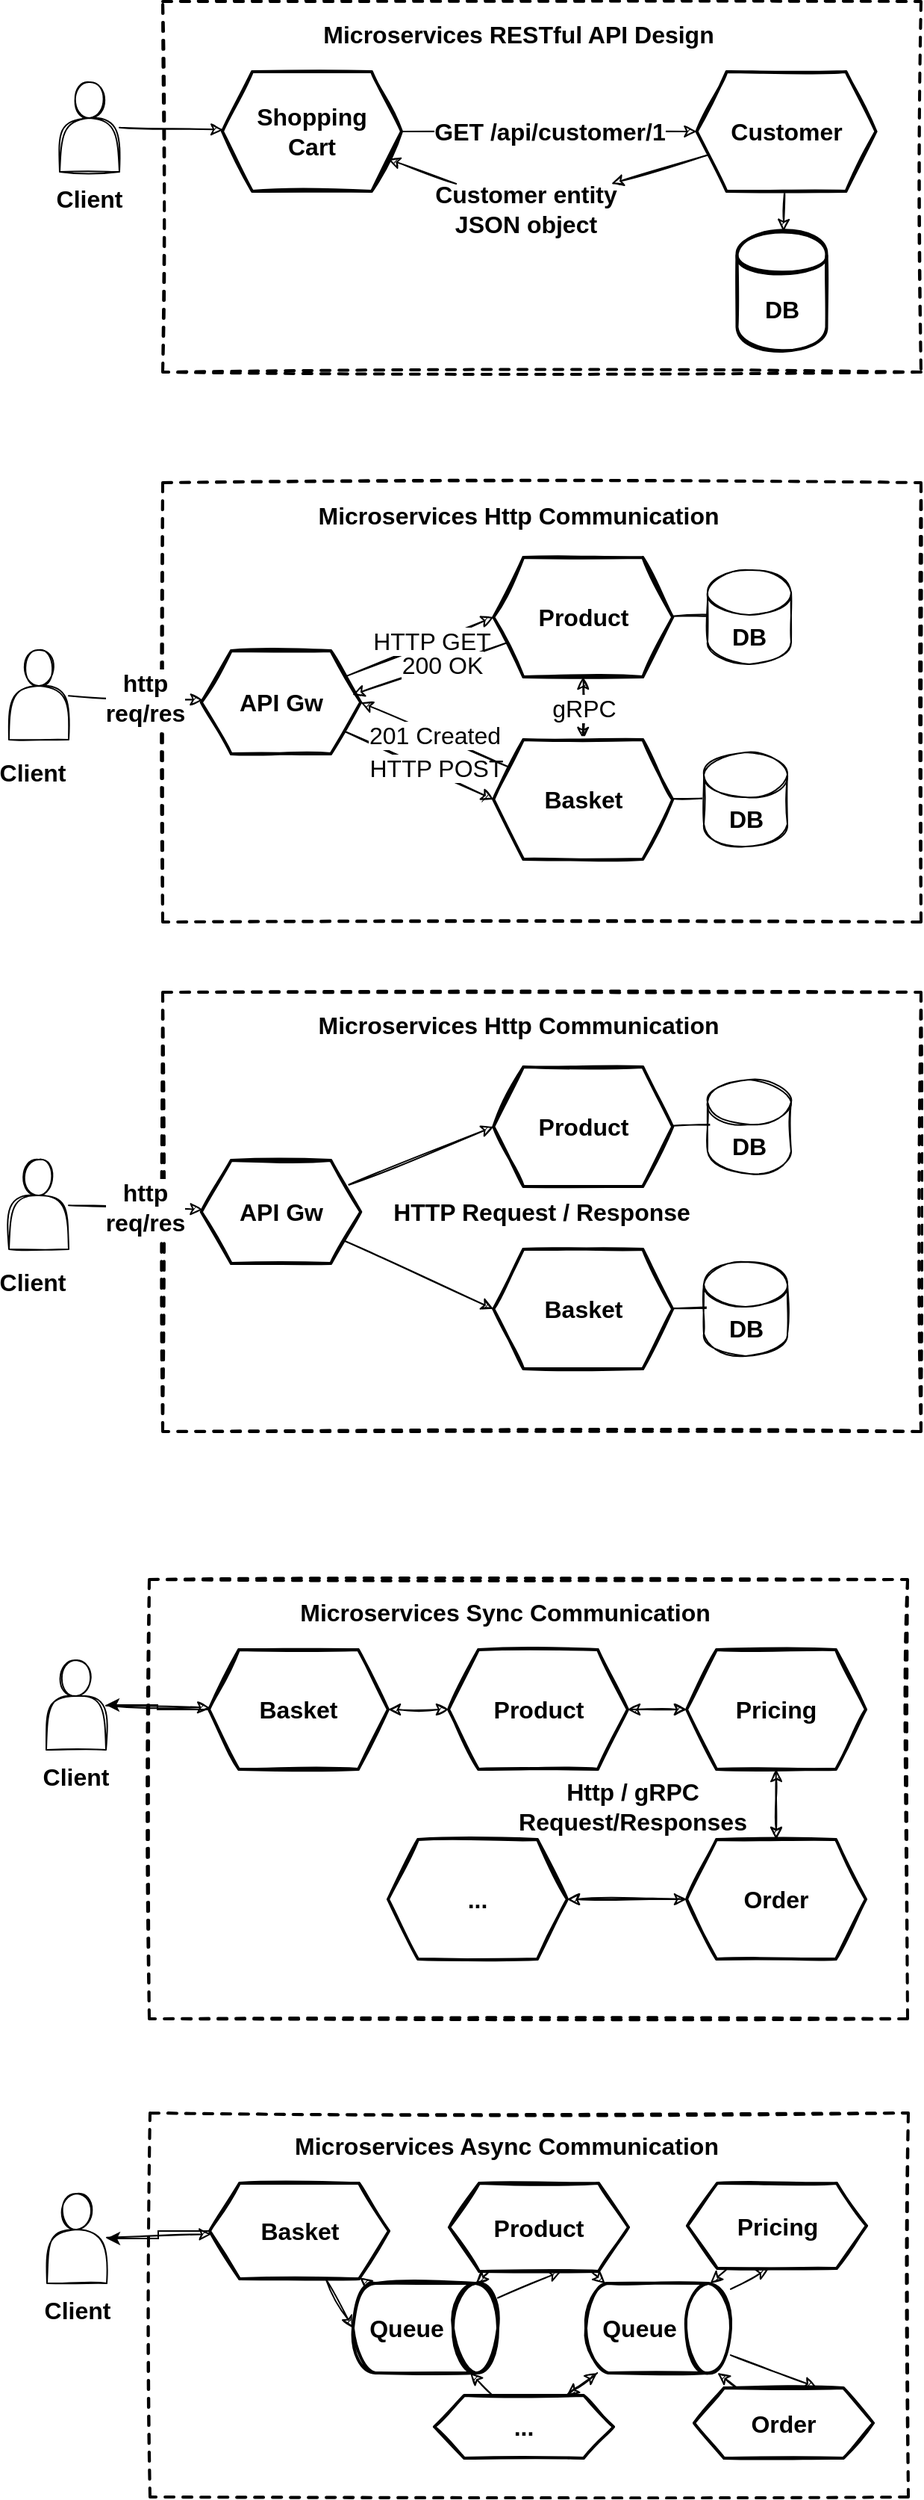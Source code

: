<mxfile version="14.6.13" type="device"><diagram id="O4We3TlcgWNvYi_soNku" name="Page-1"><mxGraphModel dx="1506" dy="5208" grid="0" gridSize="10" guides="1" tooltips="1" connect="1" arrows="1" fold="1" page="0" pageScale="1" pageWidth="850" pageHeight="1100" math="0" shadow="0"><root><mxCell id="0"/><mxCell id="1" parent="0"/><mxCell id="nm7lnqsIGqbwlS4V_nCA-1" value="" style="rounded=0;whiteSpace=wrap;html=1;sketch=1;fontSize=16;dashed=1;strokeWidth=2;" parent="1" vertex="1"><mxGeometry x="-400" y="-3484" width="508" height="294" as="geometry"/></mxCell><mxCell id="nm7lnqsIGqbwlS4V_nCA-2" style="rounded=0;sketch=1;orthogonalLoop=1;jettySize=auto;html=1;fontSize=16;" parent="1" source="nm7lnqsIGqbwlS4V_nCA-3" target="nm7lnqsIGqbwlS4V_nCA-7" edge="1"><mxGeometry relative="1" as="geometry"><mxPoint x="-339" y="-3379" as="targetPoint"/></mxGeometry></mxCell><mxCell id="nm7lnqsIGqbwlS4V_nCA-3" value="" style="shape=actor;whiteSpace=wrap;html=1;sketch=1;" parent="1" vertex="1"><mxGeometry x="-469" y="-3430" width="40" height="60" as="geometry"/></mxCell><mxCell id="nm7lnqsIGqbwlS4V_nCA-4" value="Client" style="text;html=1;strokeColor=none;fillColor=none;align=center;verticalAlign=middle;whiteSpace=wrap;rounded=0;sketch=1;fontStyle=1;fontSize=16;" parent="1" vertex="1"><mxGeometry x="-469" y="-3362" width="40" height="20" as="geometry"/></mxCell><mxCell id="nm7lnqsIGqbwlS4V_nCA-5" value="Microservices Sync Communication" style="text;html=1;strokeColor=none;fillColor=none;align=center;verticalAlign=middle;whiteSpace=wrap;rounded=0;sketch=1;fontStyle=1;fontSize=16;" parent="1" vertex="1"><mxGeometry x="-327" y="-3472" width="331.25" height="20" as="geometry"/></mxCell><mxCell id="nm7lnqsIGqbwlS4V_nCA-6" value="" style="edgeStyle=none;rounded=0;sketch=1;orthogonalLoop=1;jettySize=auto;html=1;fontSize=16;startArrow=classic;startFill=1;" parent="1" source="nm7lnqsIGqbwlS4V_nCA-7" target="nm7lnqsIGqbwlS4V_nCA-9" edge="1"><mxGeometry relative="1" as="geometry"/></mxCell><mxCell id="nm7lnqsIGqbwlS4V_nCA-21" style="edgeStyle=orthogonalEdgeStyle;rounded=0;orthogonalLoop=1;jettySize=auto;html=1;" parent="1" source="nm7lnqsIGqbwlS4V_nCA-7" target="nm7lnqsIGqbwlS4V_nCA-3" edge="1"><mxGeometry relative="1" as="geometry"/></mxCell><mxCell id="nm7lnqsIGqbwlS4V_nCA-7" value="Basket" style="shape=hexagon;perimeter=hexagonPerimeter2;whiteSpace=wrap;html=1;fixedSize=1;sketch=1;fontSize=16;strokeWidth=2;fontStyle=1" parent="1" vertex="1"><mxGeometry x="-360" y="-3437" width="120" height="80" as="geometry"/></mxCell><mxCell id="nm7lnqsIGqbwlS4V_nCA-8" value="" style="edgeStyle=none;rounded=0;sketch=1;orthogonalLoop=1;jettySize=auto;html=1;fontSize=16;" parent="1" source="nm7lnqsIGqbwlS4V_nCA-9" target="nm7lnqsIGqbwlS4V_nCA-12" edge="1"><mxGeometry relative="1" as="geometry"/></mxCell><mxCell id="nm7lnqsIGqbwlS4V_nCA-9" value="Product" style="shape=hexagon;perimeter=hexagonPerimeter2;whiteSpace=wrap;html=1;fixedSize=1;sketch=1;fontSize=16;strokeWidth=2;fontStyle=1" parent="1" vertex="1"><mxGeometry x="-199.5" y="-3437" width="120" height="80" as="geometry"/></mxCell><mxCell id="nm7lnqsIGqbwlS4V_nCA-10" value="" style="edgeStyle=none;rounded=0;sketch=1;orthogonalLoop=1;jettySize=auto;html=1;fontSize=16;" parent="1" source="nm7lnqsIGqbwlS4V_nCA-12" target="nm7lnqsIGqbwlS4V_nCA-16" edge="1"><mxGeometry relative="1" as="geometry"/></mxCell><mxCell id="nm7lnqsIGqbwlS4V_nCA-11" style="edgeStyle=none;rounded=0;sketch=1;orthogonalLoop=1;jettySize=auto;html=1;fontSize=16;startArrow=classic;startFill=1;" parent="1" source="nm7lnqsIGqbwlS4V_nCA-12" target="nm7lnqsIGqbwlS4V_nCA-9" edge="1"><mxGeometry relative="1" as="geometry"/></mxCell><mxCell id="nm7lnqsIGqbwlS4V_nCA-12" value="Pricing" style="shape=hexagon;perimeter=hexagonPerimeter2;whiteSpace=wrap;html=1;fixedSize=1;sketch=1;fontSize=16;strokeWidth=2;fontStyle=1" parent="1" vertex="1"><mxGeometry x="-40" y="-3437" width="120" height="80" as="geometry"/></mxCell><mxCell id="nm7lnqsIGqbwlS4V_nCA-13" value="" style="edgeStyle=none;rounded=0;sketch=1;orthogonalLoop=1;jettySize=auto;html=1;fontSize=16;" parent="1" source="nm7lnqsIGqbwlS4V_nCA-16" target="nm7lnqsIGqbwlS4V_nCA-19" edge="1"><mxGeometry relative="1" as="geometry"/></mxCell><mxCell id="nm7lnqsIGqbwlS4V_nCA-14" style="edgeStyle=none;rounded=0;sketch=1;orthogonalLoop=1;jettySize=auto;html=1;fontSize=16;startArrow=classic;startFill=1;" parent="1" source="nm7lnqsIGqbwlS4V_nCA-16" target="nm7lnqsIGqbwlS4V_nCA-19" edge="1"><mxGeometry relative="1" as="geometry"/></mxCell><mxCell id="nm7lnqsIGqbwlS4V_nCA-15" style="edgeStyle=none;rounded=0;sketch=1;orthogonalLoop=1;jettySize=auto;html=1;fontSize=16;startArrow=classic;startFill=1;" parent="1" source="nm7lnqsIGqbwlS4V_nCA-16" target="nm7lnqsIGqbwlS4V_nCA-12" edge="1"><mxGeometry relative="1" as="geometry"/></mxCell><mxCell id="nm7lnqsIGqbwlS4V_nCA-16" value="Order" style="shape=hexagon;perimeter=hexagonPerimeter2;whiteSpace=wrap;html=1;fixedSize=1;sketch=1;fontSize=16;strokeWidth=2;fontStyle=1" parent="1" vertex="1"><mxGeometry x="-40" y="-3310" width="120" height="80" as="geometry"/></mxCell><mxCell id="nm7lnqsIGqbwlS4V_nCA-19" value="..." style="shape=hexagon;perimeter=hexagonPerimeter2;whiteSpace=wrap;html=1;fixedSize=1;sketch=1;fontSize=16;strokeWidth=2;fontStyle=1" parent="1" vertex="1"><mxGeometry x="-240" y="-3310" width="120" height="80" as="geometry"/></mxCell><mxCell id="nm7lnqsIGqbwlS4V_nCA-20" value="Http / gRPC Request/Responses" style="text;html=1;strokeColor=none;fillColor=none;align=center;verticalAlign=middle;whiteSpace=wrap;rounded=0;sketch=1;fontStyle=1;fontSize=16;" parent="1" vertex="1"><mxGeometry x="-177" y="-3342" width="202" height="20" as="geometry"/></mxCell><mxCell id="nm7lnqsIGqbwlS4V_nCA-22" value="" style="rounded=0;whiteSpace=wrap;html=1;sketch=1;fontSize=16;dashed=1;strokeWidth=2;horizontal=0;verticalAlign=middle;" parent="1" vertex="1"><mxGeometry x="-399.5" y="-3127" width="508" height="257" as="geometry"/></mxCell><mxCell id="nm7lnqsIGqbwlS4V_nCA-23" style="rounded=0;sketch=1;orthogonalLoop=1;jettySize=auto;html=1;fontSize=16;" parent="1" source="nm7lnqsIGqbwlS4V_nCA-24" target="nm7lnqsIGqbwlS4V_nCA-29" edge="1"><mxGeometry relative="1" as="geometry"><mxPoint x="-338.5" y="-3022" as="targetPoint"/></mxGeometry></mxCell><mxCell id="nm7lnqsIGqbwlS4V_nCA-24" value="" style="shape=actor;whiteSpace=wrap;html=1;sketch=1;" parent="1" vertex="1"><mxGeometry x="-468.5" y="-3073" width="40" height="60" as="geometry"/></mxCell><mxCell id="nm7lnqsIGqbwlS4V_nCA-25" value="Client" style="text;html=1;strokeColor=none;fillColor=none;align=center;verticalAlign=middle;whiteSpace=wrap;rounded=0;sketch=1;fontStyle=1;fontSize=16;" parent="1" vertex="1"><mxGeometry x="-468.5" y="-3005" width="40" height="20" as="geometry"/></mxCell><mxCell id="nm7lnqsIGqbwlS4V_nCA-26" value="Microservices Async Communication" style="text;html=1;strokeColor=none;fillColor=none;align=center;verticalAlign=middle;whiteSpace=wrap;rounded=0;sketch=1;fontStyle=1;fontSize=16;" parent="1" vertex="1"><mxGeometry x="-326.5" y="-3115" width="331.25" height="20" as="geometry"/></mxCell><mxCell id="nm7lnqsIGqbwlS4V_nCA-28" style="edgeStyle=orthogonalEdgeStyle;rounded=0;orthogonalLoop=1;jettySize=auto;html=1;" parent="1" source="nm7lnqsIGqbwlS4V_nCA-29" target="nm7lnqsIGqbwlS4V_nCA-24" edge="1"><mxGeometry relative="1" as="geometry"/></mxCell><mxCell id="nm7lnqsIGqbwlS4V_nCA-43" style="rounded=0;orthogonalLoop=1;jettySize=auto;html=1;entryX=0.5;entryY=1;entryDx=0;entryDy=0;entryPerimeter=0;sketch=1;" parent="1" source="nm7lnqsIGqbwlS4V_nCA-29" target="nm7lnqsIGqbwlS4V_nCA-41" edge="1"><mxGeometry relative="1" as="geometry"/></mxCell><mxCell id="nm7lnqsIGqbwlS4V_nCA-29" value="Basket" style="shape=hexagon;perimeter=hexagonPerimeter2;whiteSpace=wrap;html=1;fixedSize=1;sketch=1;fontSize=16;strokeWidth=2;fontStyle=1" parent="1" vertex="1"><mxGeometry x="-359.5" y="-3080" width="120" height="64" as="geometry"/></mxCell><mxCell id="nm7lnqsIGqbwlS4V_nCA-45" style="edgeStyle=none;rounded=0;sketch=1;orthogonalLoop=1;jettySize=auto;html=1;" parent="1" source="nm7lnqsIGqbwlS4V_nCA-31" target="nm7lnqsIGqbwlS4V_nCA-42" edge="1"><mxGeometry relative="1" as="geometry"/></mxCell><mxCell id="nm7lnqsIGqbwlS4V_nCA-55" style="edgeStyle=none;rounded=0;sketch=1;orthogonalLoop=1;jettySize=auto;html=1;" parent="1" source="nm7lnqsIGqbwlS4V_nCA-31" target="nm7lnqsIGqbwlS4V_nCA-41" edge="1"><mxGeometry relative="1" as="geometry"/></mxCell><mxCell id="nm7lnqsIGqbwlS4V_nCA-31" value="Product" style="shape=hexagon;perimeter=hexagonPerimeter2;whiteSpace=wrap;html=1;fixedSize=1;sketch=1;fontSize=16;strokeWidth=2;fontStyle=1" parent="1" vertex="1"><mxGeometry x="-199" y="-3080" width="120" height="59" as="geometry"/></mxCell><mxCell id="nm7lnqsIGqbwlS4V_nCA-52" style="edgeStyle=none;rounded=0;sketch=1;orthogonalLoop=1;jettySize=auto;html=1;" parent="1" source="nm7lnqsIGqbwlS4V_nCA-34" target="nm7lnqsIGqbwlS4V_nCA-42" edge="1"><mxGeometry relative="1" as="geometry"/></mxCell><mxCell id="nm7lnqsIGqbwlS4V_nCA-34" value="Pricing" style="shape=hexagon;perimeter=hexagonPerimeter2;whiteSpace=wrap;html=1;fixedSize=1;sketch=1;fontSize=16;strokeWidth=2;fontStyle=1" parent="1" vertex="1"><mxGeometry x="-39.5" y="-3080" width="120" height="57" as="geometry"/></mxCell><mxCell id="nm7lnqsIGqbwlS4V_nCA-51" style="edgeStyle=none;rounded=0;sketch=1;orthogonalLoop=1;jettySize=auto;html=1;" parent="1" source="nm7lnqsIGqbwlS4V_nCA-38" target="nm7lnqsIGqbwlS4V_nCA-42" edge="1"><mxGeometry relative="1" as="geometry"/></mxCell><mxCell id="nm7lnqsIGqbwlS4V_nCA-38" value="Order" style="shape=hexagon;perimeter=hexagonPerimeter2;whiteSpace=wrap;html=1;fixedSize=1;sketch=1;fontSize=16;strokeWidth=2;fontStyle=1" parent="1" vertex="1"><mxGeometry x="-35" y="-2943" width="120" height="47" as="geometry"/></mxCell><mxCell id="nm7lnqsIGqbwlS4V_nCA-50" style="edgeStyle=none;rounded=0;sketch=1;orthogonalLoop=1;jettySize=auto;html=1;" parent="1" source="nm7lnqsIGqbwlS4V_nCA-39" target="nm7lnqsIGqbwlS4V_nCA-42" edge="1"><mxGeometry relative="1" as="geometry"/></mxCell><mxCell id="nm7lnqsIGqbwlS4V_nCA-53" style="edgeStyle=none;rounded=0;sketch=1;orthogonalLoop=1;jettySize=auto;html=1;" parent="1" source="nm7lnqsIGqbwlS4V_nCA-39" target="nm7lnqsIGqbwlS4V_nCA-41" edge="1"><mxGeometry relative="1" as="geometry"/></mxCell><mxCell id="nm7lnqsIGqbwlS4V_nCA-39" value="..." style="shape=hexagon;perimeter=hexagonPerimeter2;whiteSpace=wrap;html=1;fixedSize=1;sketch=1;fontSize=16;strokeWidth=2;fontStyle=1" parent="1" vertex="1"><mxGeometry x="-209" y="-2938" width="120" height="42" as="geometry"/></mxCell><mxCell id="nm7lnqsIGqbwlS4V_nCA-44" style="edgeStyle=none;rounded=0;sketch=1;orthogonalLoop=1;jettySize=auto;html=1;entryX=0.625;entryY=1;entryDx=0;entryDy=0;" parent="1" source="nm7lnqsIGqbwlS4V_nCA-41" target="nm7lnqsIGqbwlS4V_nCA-31" edge="1"><mxGeometry relative="1" as="geometry"/></mxCell><mxCell id="nm7lnqsIGqbwlS4V_nCA-54" style="edgeStyle=none;rounded=0;sketch=1;orthogonalLoop=1;jettySize=auto;html=1;" parent="1" source="nm7lnqsIGqbwlS4V_nCA-41" target="nm7lnqsIGqbwlS4V_nCA-29" edge="1"><mxGeometry relative="1" as="geometry"/></mxCell><mxCell id="nm7lnqsIGqbwlS4V_nCA-41" value="Queue" style="shape=cylinder3;whiteSpace=wrap;html=1;boundedLbl=1;backgroundOutline=1;size=15;sketch=1;rotation=90;fontStyle=1;strokeWidth=2;horizontal=0;fontSize=16;" parent="1" vertex="1"><mxGeometry x="-245" y="-3031.5" width="60" height="97" as="geometry"/></mxCell><mxCell id="nm7lnqsIGqbwlS4V_nCA-46" style="edgeStyle=none;rounded=0;sketch=1;orthogonalLoop=1;jettySize=auto;html=1;entryX=0.454;entryY=1.003;entryDx=0;entryDy=0;entryPerimeter=0;" parent="1" source="nm7lnqsIGqbwlS4V_nCA-42" target="nm7lnqsIGqbwlS4V_nCA-34" edge="1"><mxGeometry relative="1" as="geometry"/></mxCell><mxCell id="nm7lnqsIGqbwlS4V_nCA-47" style="edgeStyle=none;rounded=0;sketch=1;orthogonalLoop=1;jettySize=auto;html=1;entryX=0.683;entryY=-0.011;entryDx=0;entryDy=0;entryPerimeter=0;" parent="1" source="nm7lnqsIGqbwlS4V_nCA-42" target="nm7lnqsIGqbwlS4V_nCA-38" edge="1"><mxGeometry relative="1" as="geometry"/></mxCell><mxCell id="nm7lnqsIGqbwlS4V_nCA-49" style="edgeStyle=none;rounded=0;sketch=1;orthogonalLoop=1;jettySize=auto;html=1;" parent="1" source="nm7lnqsIGqbwlS4V_nCA-42" target="nm7lnqsIGqbwlS4V_nCA-39" edge="1"><mxGeometry relative="1" as="geometry"/></mxCell><mxCell id="nm7lnqsIGqbwlS4V_nCA-42" value="&lt;span style=&quot;font-size: 16px&quot;&gt;Queue&lt;/span&gt;" style="shape=cylinder3;whiteSpace=wrap;html=1;boundedLbl=1;backgroundOutline=1;size=15;sketch=1;rotation=90;fontStyle=1;strokeWidth=2;horizontal=0;" parent="1" vertex="1"><mxGeometry x="-89" y="-3031.5" width="60" height="97" as="geometry"/></mxCell><mxCell id="cJ557RzhXaJHLQgThHQ7-1" value="HTTP Request / Response" style="rounded=0;whiteSpace=wrap;html=1;sketch=1;fontSize=16;dashed=1;strokeWidth=2;fontStyle=1" parent="1" vertex="1"><mxGeometry x="-391" y="-3877" width="508" height="294" as="geometry"/></mxCell><mxCell id="cJ557RzhXaJHLQgThHQ7-2" style="rounded=0;sketch=1;orthogonalLoop=1;jettySize=auto;html=1;fontSize=16;" parent="1" source="cJ557RzhXaJHLQgThHQ7-4" target="cJ557RzhXaJHLQgThHQ7-9" edge="1"><mxGeometry relative="1" as="geometry"><mxPoint x="-330" y="-3772" as="targetPoint"/></mxGeometry></mxCell><mxCell id="cJ557RzhXaJHLQgThHQ7-3" value="http&lt;br style=&quot;font-size: 16px;&quot;&gt;req/res" style="edgeLabel;html=1;align=center;verticalAlign=middle;resizable=0;points=[];fontSize=16;fontStyle=1" parent="cJ557RzhXaJHLQgThHQ7-2" vertex="1" connectable="0"><mxGeometry x="-0.339" y="1" relative="1" as="geometry"><mxPoint x="21" y="1" as="offset"/></mxGeometry></mxCell><mxCell id="cJ557RzhXaJHLQgThHQ7-4" value="" style="shape=actor;whiteSpace=wrap;html=1;sketch=1;" parent="1" vertex="1"><mxGeometry x="-494" y="-3765" width="40" height="60" as="geometry"/></mxCell><mxCell id="cJ557RzhXaJHLQgThHQ7-5" value="Client" style="text;html=1;strokeColor=none;fillColor=none;align=center;verticalAlign=middle;whiteSpace=wrap;rounded=0;sketch=1;fontStyle=1;fontSize=16;" parent="1" vertex="1"><mxGeometry x="-498" y="-3693" width="40" height="20" as="geometry"/></mxCell><mxCell id="cJ557RzhXaJHLQgThHQ7-6" value="Microservices Http Communication" style="text;html=1;strokeColor=none;fillColor=none;align=center;verticalAlign=middle;whiteSpace=wrap;rounded=0;sketch=1;fontStyle=1;fontSize=16;" parent="1" vertex="1"><mxGeometry x="-318" y="-3865" width="331.25" height="20" as="geometry"/></mxCell><mxCell id="cJ557RzhXaJHLQgThHQ7-7" style="rounded=0;orthogonalLoop=1;jettySize=auto;html=1;entryX=0;entryY=0.5;entryDx=0;entryDy=0;fontSize=16;sketch=1;" parent="1" source="cJ557RzhXaJHLQgThHQ7-9" target="cJ557RzhXaJHLQgThHQ7-11" edge="1"><mxGeometry relative="1" as="geometry"/></mxCell><mxCell id="cJ557RzhXaJHLQgThHQ7-8" style="edgeStyle=none;rounded=0;sketch=1;orthogonalLoop=1;jettySize=auto;html=1;entryX=0;entryY=0.5;entryDx=0;entryDy=0;fontSize=16;" parent="1" source="cJ557RzhXaJHLQgThHQ7-9" target="cJ557RzhXaJHLQgThHQ7-13" edge="1"><mxGeometry relative="1" as="geometry"/></mxCell><mxCell id="cJ557RzhXaJHLQgThHQ7-9" value="API Gw" style="shape=hexagon;perimeter=hexagonPerimeter2;whiteSpace=wrap;html=1;fixedSize=1;sketch=1;fontSize=16;strokeWidth=2;fontStyle=1" parent="1" vertex="1"><mxGeometry x="-365.12" y="-3764.5" width="106.75" height="69" as="geometry"/></mxCell><mxCell id="cJ557RzhXaJHLQgThHQ7-10" style="edgeStyle=none;rounded=0;sketch=1;orthogonalLoop=1;jettySize=auto;html=1;entryX=0.404;entryY=0.481;entryDx=0;entryDy=0;entryPerimeter=0;fontSize=16;" parent="1" source="cJ557RzhXaJHLQgThHQ7-11" target="cJ557RzhXaJHLQgThHQ7-14" edge="1"><mxGeometry relative="1" as="geometry"/></mxCell><mxCell id="cJ557RzhXaJHLQgThHQ7-11" value="Product" style="shape=hexagon;perimeter=hexagonPerimeter2;whiteSpace=wrap;html=1;fixedSize=1;sketch=1;fontSize=16;strokeWidth=2;fontStyle=1" parent="1" vertex="1"><mxGeometry x="-169.37" y="-3827" width="120" height="80" as="geometry"/></mxCell><mxCell id="cJ557RzhXaJHLQgThHQ7-12" style="edgeStyle=none;rounded=0;sketch=1;orthogonalLoop=1;jettySize=auto;html=1;entryX=0.316;entryY=0.487;entryDx=0;entryDy=0;entryPerimeter=0;fontSize=16;" parent="1" source="cJ557RzhXaJHLQgThHQ7-13" target="cJ557RzhXaJHLQgThHQ7-15" edge="1"><mxGeometry relative="1" as="geometry"/></mxCell><mxCell id="cJ557RzhXaJHLQgThHQ7-13" value="Basket" style="shape=hexagon;perimeter=hexagonPerimeter2;whiteSpace=wrap;html=1;fixedSize=1;sketch=1;fontSize=16;strokeWidth=2;fontStyle=1" parent="1" vertex="1"><mxGeometry x="-169.37" y="-3705" width="120" height="80" as="geometry"/></mxCell><mxCell id="cJ557RzhXaJHLQgThHQ7-14" value="DB" style="shape=cylinder3;whiteSpace=wrap;html=1;boundedLbl=1;backgroundOutline=1;size=15;fontSize=16;sketch=1;fontStyle=1" parent="1" vertex="1"><mxGeometry x="-26" y="-3818.5" width="56" height="63" as="geometry"/></mxCell><mxCell id="cJ557RzhXaJHLQgThHQ7-15" value="DB" style="shape=cylinder3;whiteSpace=wrap;html=1;boundedLbl=1;backgroundOutline=1;size=15;fontSize=16;sketch=1;fontStyle=1" parent="1" vertex="1"><mxGeometry x="-28.5" y="-3696.5" width="56" height="63" as="geometry"/></mxCell><mxCell id="5aJPj7f4gfs6kYydgvHF-1" value="" style="rounded=0;whiteSpace=wrap;html=1;sketch=1;fontSize=16;dashed=1;strokeWidth=2;fontStyle=1" parent="1" vertex="1"><mxGeometry x="-391" y="-4218" width="508" height="294" as="geometry"/></mxCell><mxCell id="5aJPj7f4gfs6kYydgvHF-2" style="rounded=0;sketch=1;orthogonalLoop=1;jettySize=auto;html=1;fontSize=16;" parent="1" source="5aJPj7f4gfs6kYydgvHF-4" target="5aJPj7f4gfs6kYydgvHF-11" edge="1"><mxGeometry relative="1" as="geometry"><mxPoint x="-330" y="-4113" as="targetPoint"/></mxGeometry></mxCell><mxCell id="5aJPj7f4gfs6kYydgvHF-3" value="http&lt;br style=&quot;font-size: 16px;&quot;&gt;req/res" style="edgeLabel;html=1;align=center;verticalAlign=middle;resizable=0;points=[];fontSize=16;fontStyle=1" parent="5aJPj7f4gfs6kYydgvHF-2" vertex="1" connectable="0"><mxGeometry x="-0.339" y="1" relative="1" as="geometry"><mxPoint x="21" y="1" as="offset"/></mxGeometry></mxCell><mxCell id="5aJPj7f4gfs6kYydgvHF-4" value="" style="shape=actor;whiteSpace=wrap;html=1;sketch=1;" parent="1" vertex="1"><mxGeometry x="-494" y="-4106" width="40" height="60" as="geometry"/></mxCell><mxCell id="5aJPj7f4gfs6kYydgvHF-5" value="Client" style="text;html=1;strokeColor=none;fillColor=none;align=center;verticalAlign=middle;whiteSpace=wrap;rounded=0;sketch=1;fontStyle=1;fontSize=16;" parent="1" vertex="1"><mxGeometry x="-498" y="-4034" width="40" height="20" as="geometry"/></mxCell><mxCell id="5aJPj7f4gfs6kYydgvHF-6" value="Microservices Http Communication" style="text;html=1;strokeColor=none;fillColor=none;align=center;verticalAlign=middle;whiteSpace=wrap;rounded=0;sketch=1;fontStyle=1;fontSize=16;" parent="1" vertex="1"><mxGeometry x="-318" y="-4206" width="331.25" height="20" as="geometry"/></mxCell><mxCell id="5aJPj7f4gfs6kYydgvHF-7" style="rounded=0;orthogonalLoop=1;jettySize=auto;html=1;entryX=0;entryY=0.5;entryDx=0;entryDy=0;fontSize=16;sketch=1;" parent="1" source="5aJPj7f4gfs6kYydgvHF-11" target="5aJPj7f4gfs6kYydgvHF-16" edge="1"><mxGeometry relative="1" as="geometry"/></mxCell><mxCell id="5aJPj7f4gfs6kYydgvHF-8" value="HTTP GET" style="edgeLabel;html=1;align=center;verticalAlign=middle;resizable=0;points=[];fontSize=16;" parent="5aJPj7f4gfs6kYydgvHF-7" vertex="1" connectable="0"><mxGeometry x="0.165" y="1" relative="1" as="geometry"><mxPoint as="offset"/></mxGeometry></mxCell><mxCell id="5aJPj7f4gfs6kYydgvHF-9" style="edgeStyle=none;rounded=0;sketch=1;orthogonalLoop=1;jettySize=auto;html=1;entryX=0;entryY=0.5;entryDx=0;entryDy=0;fontSize=16;" parent="1" source="5aJPj7f4gfs6kYydgvHF-11" target="5aJPj7f4gfs6kYydgvHF-20" edge="1"><mxGeometry relative="1" as="geometry"/></mxCell><mxCell id="5aJPj7f4gfs6kYydgvHF-10" value="HTTP POST" style="edgeLabel;html=1;align=center;verticalAlign=middle;resizable=0;points=[];fontSize=16;" parent="5aJPj7f4gfs6kYydgvHF-9" vertex="1" connectable="0"><mxGeometry x="0.194" y="3" relative="1" as="geometry"><mxPoint as="offset"/></mxGeometry></mxCell><mxCell id="5aJPj7f4gfs6kYydgvHF-11" value="API Gw" style="shape=hexagon;perimeter=hexagonPerimeter2;whiteSpace=wrap;html=1;fixedSize=1;sketch=1;fontSize=16;strokeWidth=2;fontStyle=1" parent="1" vertex="1"><mxGeometry x="-365.12" y="-4105.5" width="106.75" height="69" as="geometry"/></mxCell><mxCell id="5aJPj7f4gfs6kYydgvHF-12" style="edgeStyle=none;rounded=0;sketch=1;orthogonalLoop=1;jettySize=auto;html=1;entryX=0.404;entryY=0.481;entryDx=0;entryDy=0;entryPerimeter=0;fontSize=16;" parent="1" source="5aJPj7f4gfs6kYydgvHF-16" target="5aJPj7f4gfs6kYydgvHF-21" edge="1"><mxGeometry relative="1" as="geometry"/></mxCell><mxCell id="5aJPj7f4gfs6kYydgvHF-13" style="edgeStyle=none;rounded=0;sketch=1;orthogonalLoop=1;jettySize=auto;html=1;fontSize=16;" parent="1" source="5aJPj7f4gfs6kYydgvHF-16" edge="1"><mxGeometry relative="1" as="geometry"><mxPoint x="-264" y="-4076" as="targetPoint"/></mxGeometry></mxCell><mxCell id="5aJPj7f4gfs6kYydgvHF-14" value="200 OK" style="edgeLabel;html=1;align=center;verticalAlign=middle;resizable=0;points=[];fontSize=16;" parent="5aJPj7f4gfs6kYydgvHF-13" vertex="1" connectable="0"><mxGeometry x="-0.166" relative="1" as="geometry"><mxPoint as="offset"/></mxGeometry></mxCell><mxCell id="5aJPj7f4gfs6kYydgvHF-15" style="edgeStyle=none;rounded=0;sketch=1;orthogonalLoop=1;jettySize=auto;html=1;fontSize=16;" parent="1" source="5aJPj7f4gfs6kYydgvHF-16" target="5aJPj7f4gfs6kYydgvHF-20" edge="1"><mxGeometry relative="1" as="geometry"/></mxCell><mxCell id="5aJPj7f4gfs6kYydgvHF-16" value="Product" style="shape=hexagon;perimeter=hexagonPerimeter2;whiteSpace=wrap;html=1;fixedSize=1;sketch=1;fontSize=16;strokeWidth=2;fontStyle=1" parent="1" vertex="1"><mxGeometry x="-169.37" y="-4168" width="120" height="80" as="geometry"/></mxCell><mxCell id="5aJPj7f4gfs6kYydgvHF-17" style="edgeStyle=none;rounded=0;sketch=1;orthogonalLoop=1;jettySize=auto;html=1;entryX=0.316;entryY=0.487;entryDx=0;entryDy=0;entryPerimeter=0;fontSize=16;" parent="1" source="5aJPj7f4gfs6kYydgvHF-20" target="5aJPj7f4gfs6kYydgvHF-22" edge="1"><mxGeometry relative="1" as="geometry"/></mxCell><mxCell id="5aJPj7f4gfs6kYydgvHF-18" value="201 Created" style="edgeStyle=none;rounded=0;sketch=1;orthogonalLoop=1;jettySize=auto;html=1;entryX=1;entryY=0.5;entryDx=0;entryDy=0;fontSize=16;" parent="1" source="5aJPj7f4gfs6kYydgvHF-20" target="5aJPj7f4gfs6kYydgvHF-11" edge="1"><mxGeometry relative="1" as="geometry"/></mxCell><mxCell id="5aJPj7f4gfs6kYydgvHF-19" value="gRPC" style="edgeStyle=none;rounded=0;sketch=1;orthogonalLoop=1;jettySize=auto;html=1;fontSize=16;" parent="1" source="5aJPj7f4gfs6kYydgvHF-20" target="5aJPj7f4gfs6kYydgvHF-16" edge="1"><mxGeometry relative="1" as="geometry"/></mxCell><mxCell id="5aJPj7f4gfs6kYydgvHF-20" value="Basket" style="shape=hexagon;perimeter=hexagonPerimeter2;whiteSpace=wrap;html=1;fixedSize=1;sketch=1;fontSize=16;strokeWidth=2;fontStyle=1" parent="1" vertex="1"><mxGeometry x="-169.37" y="-4046" width="120" height="80" as="geometry"/></mxCell><mxCell id="5aJPj7f4gfs6kYydgvHF-21" value="DB" style="shape=cylinder3;whiteSpace=wrap;html=1;boundedLbl=1;backgroundOutline=1;size=15;fontSize=16;sketch=1;fontStyle=1" parent="1" vertex="1"><mxGeometry x="-26" y="-4159.5" width="56" height="63" as="geometry"/></mxCell><mxCell id="5aJPj7f4gfs6kYydgvHF-22" value="DB" style="shape=cylinder3;whiteSpace=wrap;html=1;boundedLbl=1;backgroundOutline=1;size=15;fontSize=16;sketch=1;fontStyle=1" parent="1" vertex="1"><mxGeometry x="-28.5" y="-4037.5" width="56" height="63" as="geometry"/></mxCell><mxCell id="RMGjxb3s6Br6tqCKjgbn-1" value="" style="rounded=0;whiteSpace=wrap;html=1;sketch=1;fontSize=16;dashed=1;strokeWidth=2;" vertex="1" parent="1"><mxGeometry x="-391" y="-4540" width="508" height="248" as="geometry"/></mxCell><mxCell id="RMGjxb3s6Br6tqCKjgbn-2" style="rounded=0;sketch=1;orthogonalLoop=1;jettySize=auto;html=1;fontSize=16;" edge="1" parent="1" source="RMGjxb3s6Br6tqCKjgbn-3" target="RMGjxb3s6Br6tqCKjgbn-7"><mxGeometry relative="1" as="geometry"><mxPoint x="-330" y="-4435" as="targetPoint"/></mxGeometry></mxCell><mxCell id="RMGjxb3s6Br6tqCKjgbn-3" value="" style="shape=actor;whiteSpace=wrap;html=1;sketch=1;" vertex="1" parent="1"><mxGeometry x="-460" y="-4486" width="40" height="60" as="geometry"/></mxCell><mxCell id="RMGjxb3s6Br6tqCKjgbn-4" value="Client" style="text;html=1;strokeColor=none;fillColor=none;align=center;verticalAlign=middle;whiteSpace=wrap;rounded=0;sketch=1;fontStyle=1;fontSize=16;" vertex="1" parent="1"><mxGeometry x="-460" y="-4418" width="40" height="20" as="geometry"/></mxCell><mxCell id="RMGjxb3s6Br6tqCKjgbn-5" value="Microservices RESTful API Design" style="text;html=1;strokeColor=none;fillColor=none;align=center;verticalAlign=middle;whiteSpace=wrap;rounded=0;sketch=1;fontStyle=1;fontSize=16;" vertex="1" parent="1"><mxGeometry x="-318" y="-4528" width="331.25" height="20" as="geometry"/></mxCell><mxCell id="RMGjxb3s6Br6tqCKjgbn-6" value="GET /api/customer/1" style="edgeStyle=none;rounded=0;sketch=1;orthogonalLoop=1;jettySize=auto;html=1;fontSize=16;startArrow=none;startFill=0;fontStyle=1" edge="1" parent="1" source="RMGjxb3s6Br6tqCKjgbn-7" target="RMGjxb3s6Br6tqCKjgbn-10"><mxGeometry relative="1" as="geometry"/></mxCell><mxCell id="RMGjxb3s6Br6tqCKjgbn-7" value="Shopping &lt;br&gt;Cart" style="shape=hexagon;perimeter=hexagonPerimeter2;whiteSpace=wrap;html=1;fixedSize=1;sketch=1;fontSize=16;strokeWidth=2;fontStyle=1" vertex="1" parent="1"><mxGeometry x="-351" y="-4493" width="120" height="80" as="geometry"/></mxCell><mxCell id="RMGjxb3s6Br6tqCKjgbn-8" value="" style="edgeStyle=none;rounded=0;sketch=1;orthogonalLoop=1;jettySize=auto;html=1;fontSize=16;" edge="1" parent="1" source="RMGjxb3s6Br6tqCKjgbn-10" target="RMGjxb3s6Br6tqCKjgbn-11"><mxGeometry relative="1" as="geometry"/></mxCell><mxCell id="RMGjxb3s6Br6tqCKjgbn-9" style="edgeStyle=none;rounded=0;sketch=1;orthogonalLoop=1;jettySize=auto;html=1;fontSize=16;" edge="1" parent="1" source="RMGjxb3s6Br6tqCKjgbn-10" target="RMGjxb3s6Br6tqCKjgbn-13"><mxGeometry relative="1" as="geometry"/></mxCell><mxCell id="RMGjxb3s6Br6tqCKjgbn-10" value="Customer" style="shape=hexagon;perimeter=hexagonPerimeter2;whiteSpace=wrap;html=1;fixedSize=1;sketch=1;fontSize=16;strokeWidth=2;fontStyle=1" vertex="1" parent="1"><mxGeometry x="-33.25" y="-4493" width="120" height="80" as="geometry"/></mxCell><mxCell id="RMGjxb3s6Br6tqCKjgbn-11" value="DB" style="shape=cylinder;whiteSpace=wrap;html=1;boundedLbl=1;backgroundOutline=1;fontSize=16;fontStyle=1;strokeWidth=2;sketch=1;" vertex="1" parent="1"><mxGeometry x="-6.25" y="-4386" width="60" height="80" as="geometry"/></mxCell><mxCell id="RMGjxb3s6Br6tqCKjgbn-12" style="edgeStyle=none;rounded=0;sketch=1;orthogonalLoop=1;jettySize=auto;html=1;fontSize=16;" edge="1" parent="1" source="RMGjxb3s6Br6tqCKjgbn-13" target="RMGjxb3s6Br6tqCKjgbn-7"><mxGeometry relative="1" as="geometry"/></mxCell><mxCell id="RMGjxb3s6Br6tqCKjgbn-13" value="Customer entity JSON object" style="text;html=1;strokeColor=none;fillColor=none;align=center;verticalAlign=middle;whiteSpace=wrap;rounded=0;dashed=1;sketch=1;fontSize=16;fontStyle=1" vertex="1" parent="1"><mxGeometry x="-231" y="-4418" width="167.13" height="34" as="geometry"/></mxCell></root></mxGraphModel></diagram></mxfile>